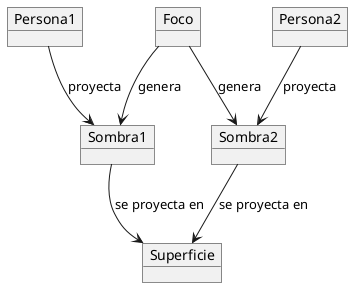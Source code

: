 @startuml
object Persona1
object Persona2
object Foco
object Sombra1
object Sombra2
object Superficie

Persona1 --> Sombra1 : "proyecta"
Persona2 --> Sombra2 : "proyecta"
Foco --> Sombra1 : "genera"
Foco --> Sombra2 : "genera"
Sombra1 --> Superficie : "se proyecta en"
Sombra2 --> Superficie : "se proyecta en"
@enduml
